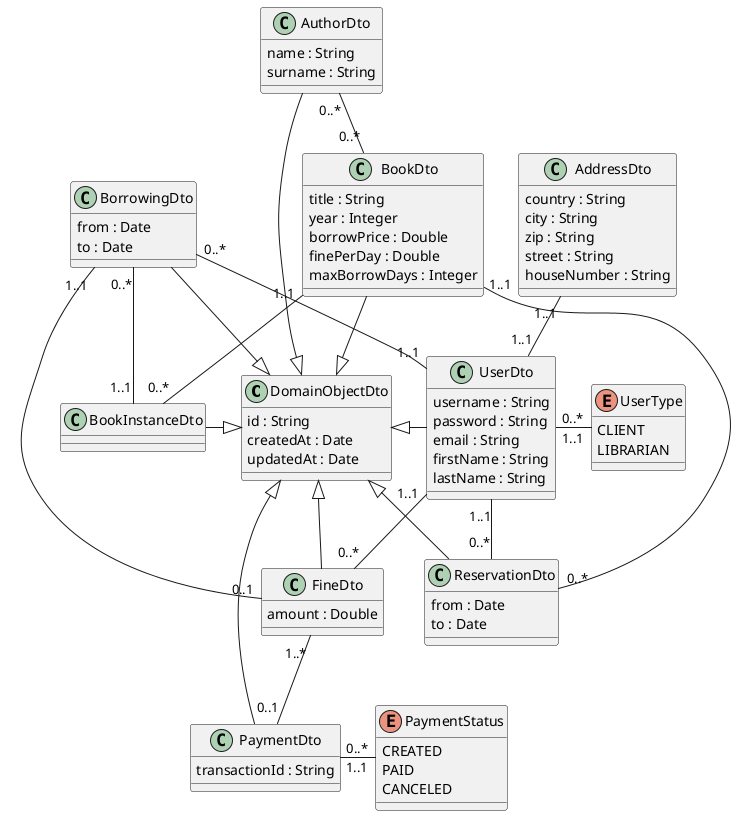@startuml

class DomainObjectDto {
    id : String
    createdAt : Date
    updatedAt : Date
}


class BookDto {
    title : String
    year : Integer
    borrowPrice : Double
    finePerDay : Double
    maxBorrowDays : Integer
}
BookDto -r-|> DomainObjectDto

class AuthorDto {
    name : String
    surname : String
}
AuthorDto -r-|> DomainObjectDto

BookDto "0..*" -u- "0..*" AuthorDto

class BookInstanceDto {
}
BookInstanceDto -r-|> DomainObjectDto

BookDto "1..1" -d- "0..*" BookInstanceDto

class BorrowingDto {
    from : Date
    to : Date
}
BorrowingDto -r-|> DomainObjectDto

BorrowingDto "0..*" -d- "1..1" BookInstanceDto
BorrowingDto "0..*" -- "1..1" UserDto
BorrowingDto "1..1" -- "0..1" FineDto

'BorrowingDto -[hidden]-> ReservationDto

class ReservationDto {
    from : Date
    to : Date
}
ReservationDto -r-|> DomainObjectDto

ReservationDto "0..*" -u- "1..1" BookDto
ReservationDto "0..*" -u- "1..1" UserDto

class UserDto {
    username : String
    password : String
    email : String
    firstName : String
    lastName : String
}
UserDto -l-|> DomainObjectDto

UserDto "1..1" -u- "1..1" AddressDto
UserDto "0..*" -r- "1..1" UserType

enum UserType {
    CLIENT
    LIBRARIAN
}

class AddressDto {
    country : String
    city : String
    zip : String
    street : String
    houseNumber : String
}

class FineDto {
    amount : Double

}
FineDto -l-|> DomainObjectDto

FineDto "0..*" -u- "1..1" UserDto
FineDto "1..*" -d- "0..1" PaymentDto

class PaymentDto {
    transactionId : String
}
PaymentDto -l-|> DomainObjectDto

PaymentDto "0..*" -r- "1..1" PaymentStatus

enum PaymentStatus {
    CREATED
    PAID
    CANCELED
}

@enduml